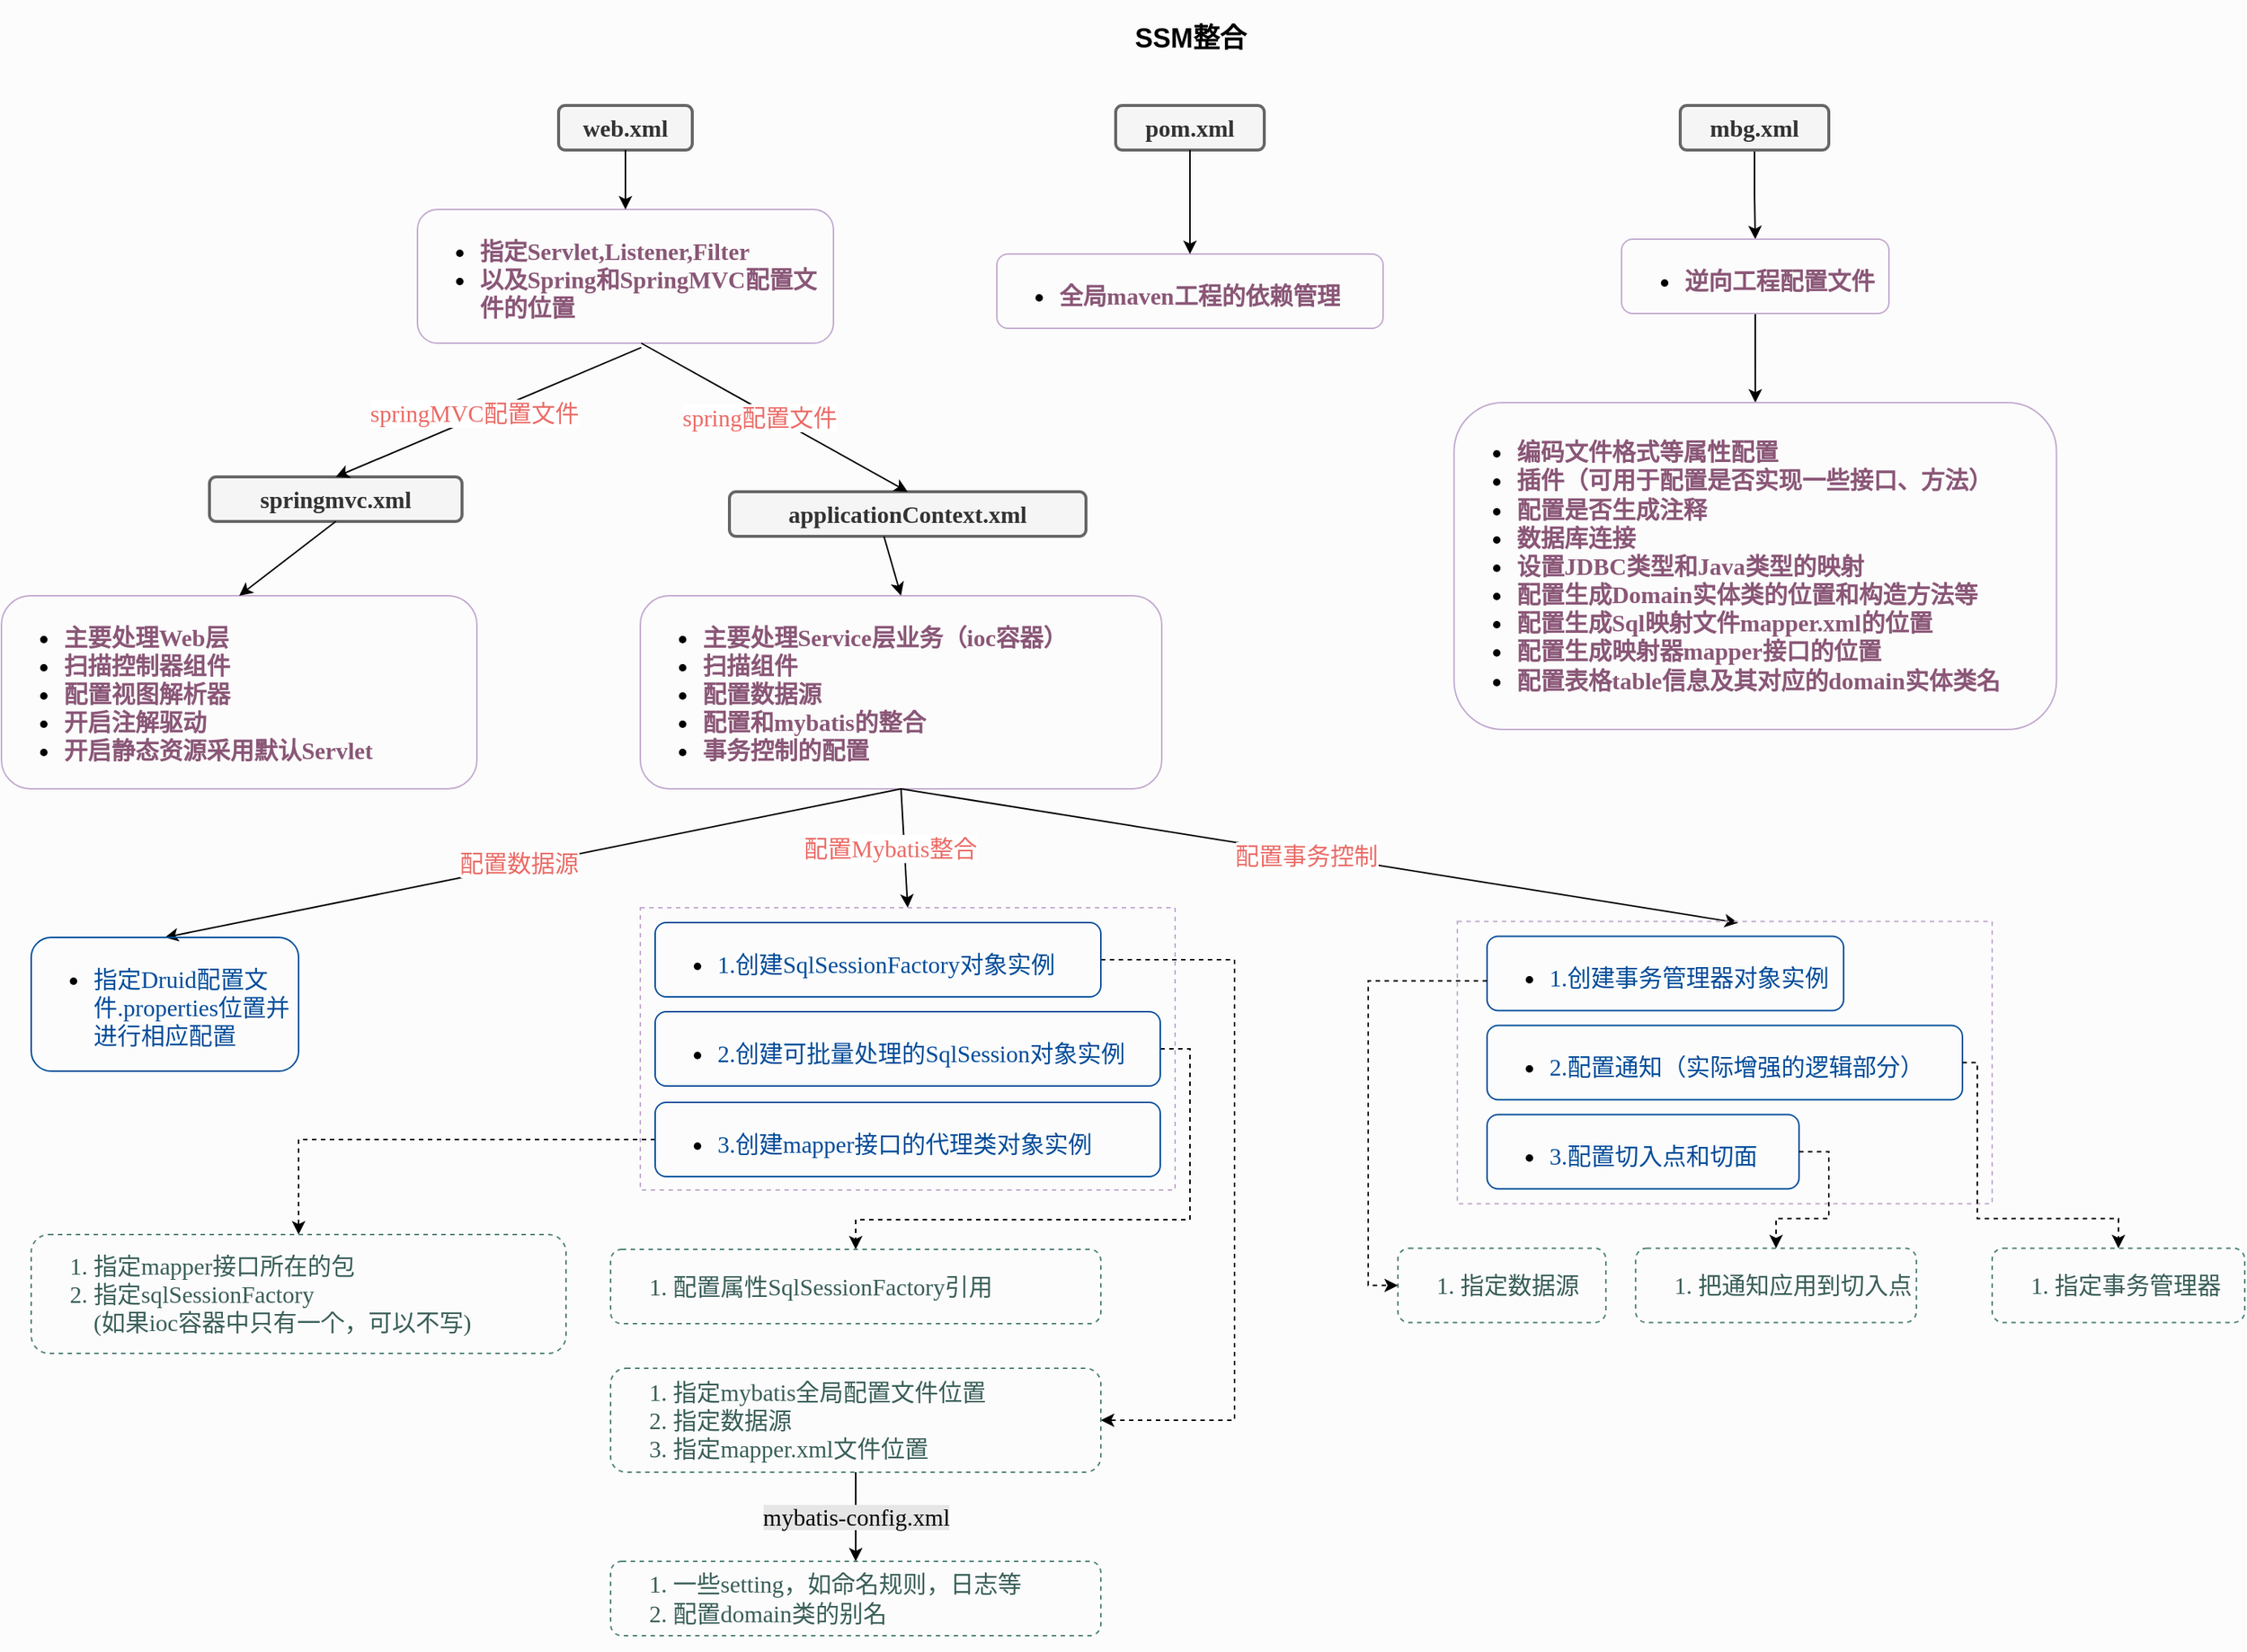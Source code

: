 <mxfile version="15.6.8" type="github">
  <diagram id="yV3LQ3wNmJyPTBkd8FQZ" name="第 1 页">
    <mxGraphModel dx="2249" dy="761" grid="1" gridSize="10" guides="1" tooltips="1" connect="1" arrows="1" fold="1" page="1" pageScale="1" pageWidth="827" pageHeight="1169" background="#FCFCFC" math="0" shadow="0">
      <root>
        <mxCell id="0" />
        <mxCell id="0PBzpLBy_FoYPidOerjF-148" value="背景" parent="0" />
        <mxCell id="1" value="图1" parent="0" />
        <mxCell id="0PBzpLBy_FoYPidOerjF-1" value="&lt;h2&gt;SSM整合&lt;/h2&gt;" style="text;html=1;align=center;verticalAlign=middle;resizable=0;points=[];autosize=1;strokeColor=none;fillColor=none;" vertex="1" parent="1">
          <mxGeometry x="645" y="10" width="90" height="50" as="geometry" />
        </mxCell>
        <mxCell id="0PBzpLBy_FoYPidOerjF-3" value="&lt;font face=&quot;Verdana&quot; style=&quot;font-size: 16px&quot;&gt;&lt;b&gt;pom.xml&lt;/b&gt;&lt;/font&gt;" style="rounded=1;whiteSpace=wrap;html=1;fillColor=#f5f5f5;fontColor=#333333;strokeColor=#666666;strokeWidth=2;" vertex="1" parent="1">
          <mxGeometry x="640" y="80" width="100" height="30" as="geometry" />
        </mxCell>
        <mxCell id="0PBzpLBy_FoYPidOerjF-9" value="&lt;ul&gt;&lt;li&gt;&lt;font face=&quot;Comic Sans MS&quot; color=&quot;#8a5777&quot; style=&quot;line-height: 1.2&quot;&gt;&lt;b&gt;全局maven工程的依赖管理&lt;/b&gt;&lt;/font&gt;&lt;/li&gt;&lt;/ul&gt;" style="text;strokeColor=#C3ABD0;fillColor=none;html=1;whiteSpace=wrap;verticalAlign=middle;overflow=hidden;fontFamily=Verdana;fontSize=16;rounded=1;glass=0;" vertex="1" parent="1">
          <mxGeometry x="560" y="180" width="260" height="50" as="geometry" />
        </mxCell>
        <mxCell id="0PBzpLBy_FoYPidOerjF-12" value="" style="endArrow=classic;html=1;rounded=0;fontFamily=Comic Sans MS;fontSize=16;fontColor=#8A5777;exitX=0.5;exitY=1;exitDx=0;exitDy=0;entryX=0.5;entryY=0;entryDx=0;entryDy=0;" edge="1" parent="1" source="0PBzpLBy_FoYPidOerjF-3" target="0PBzpLBy_FoYPidOerjF-9">
          <mxGeometry width="50" height="50" relative="1" as="geometry">
            <mxPoint x="440" y="330" as="sourcePoint" />
            <mxPoint x="-120" y="140" as="targetPoint" />
          </mxGeometry>
        </mxCell>
        <mxCell id="0PBzpLBy_FoYPidOerjF-13" value="&lt;font face=&quot;Verdana&quot; style=&quot;font-size: 16px&quot;&gt;&lt;b&gt;web.xml&lt;/b&gt;&lt;/font&gt;" style="rounded=1;whiteSpace=wrap;html=1;fillColor=#f5f5f5;fontColor=#333333;strokeColor=#666666;strokeWidth=2;" vertex="1" parent="1">
          <mxGeometry x="265" y="80" width="90" height="30" as="geometry" />
        </mxCell>
        <mxCell id="0PBzpLBy_FoYPidOerjF-14" value="&lt;ul&gt;&lt;li&gt;&lt;font color=&quot;#8a5777&quot; face=&quot;Comic Sans MS&quot;&gt;&lt;b&gt;指定Servlet,Listener,Filter&lt;/b&gt;&lt;/font&gt;&lt;/li&gt;&lt;li&gt;&lt;font color=&quot;#8a5777&quot; face=&quot;Comic Sans MS&quot;&gt;&lt;b&gt;以及Spring和SpringMVC配置文件的位置&lt;/b&gt;&lt;/font&gt;&lt;/li&gt;&lt;/ul&gt;" style="text;strokeColor=#C3ABD0;fillColor=none;html=1;whiteSpace=wrap;verticalAlign=middle;overflow=hidden;fontFamily=Verdana;fontSize=16;rounded=1;glass=0;" vertex="1" parent="1">
          <mxGeometry x="170" y="150" width="280" height="90" as="geometry" />
        </mxCell>
        <mxCell id="0PBzpLBy_FoYPidOerjF-16" value="" style="endArrow=classic;html=1;rounded=0;fontFamily=Comic Sans MS;fontSize=16;fontColor=#8A5777;exitX=0.5;exitY=1;exitDx=0;exitDy=0;entryX=0.5;entryY=0;entryDx=0;entryDy=0;" edge="1" parent="1" source="0PBzpLBy_FoYPidOerjF-13" target="0PBzpLBy_FoYPidOerjF-14">
          <mxGeometry width="50" height="50" relative="1" as="geometry">
            <mxPoint x="440" y="210" as="sourcePoint" />
            <mxPoint x="490" y="160" as="targetPoint" />
          </mxGeometry>
        </mxCell>
        <mxCell id="0PBzpLBy_FoYPidOerjF-17" value="&lt;font face=&quot;Verdana&quot; style=&quot;font-size: 16px&quot;&gt;&lt;b&gt;springmvc.xml&lt;/b&gt;&lt;/font&gt;" style="rounded=1;whiteSpace=wrap;html=1;fillColor=#f5f5f5;fontColor=#333333;strokeColor=#666666;strokeWidth=2;" vertex="1" parent="1">
          <mxGeometry x="30" y="330" width="170" height="30" as="geometry" />
        </mxCell>
        <mxCell id="0PBzpLBy_FoYPidOerjF-18" value="&lt;font face=&quot;Verdana&quot; style=&quot;font-size: 16px&quot;&gt;&lt;b&gt;applicationContext.xml&lt;/b&gt;&lt;/font&gt;" style="rounded=1;whiteSpace=wrap;html=1;fillColor=#f5f5f5;fontColor=#333333;strokeColor=#666666;strokeWidth=2;" vertex="1" parent="1">
          <mxGeometry x="380" y="340" width="240" height="30" as="geometry" />
        </mxCell>
        <mxCell id="0PBzpLBy_FoYPidOerjF-19" value="" style="endArrow=classic;html=1;rounded=0;fontFamily=Comic Sans MS;fontSize=16;fontColor=#8A5777;exitX=0.538;exitY=1.033;exitDx=0;exitDy=0;exitPerimeter=0;entryX=0.5;entryY=0;entryDx=0;entryDy=0;" edge="1" parent="1" source="0PBzpLBy_FoYPidOerjF-14" target="0PBzpLBy_FoYPidOerjF-17">
          <mxGeometry relative="1" as="geometry">
            <mxPoint x="450" y="260" as="sourcePoint" />
            <mxPoint x="550" y="260" as="targetPoint" />
            <Array as="points" />
          </mxGeometry>
        </mxCell>
        <mxCell id="0PBzpLBy_FoYPidOerjF-20" value="&lt;font color=&quot;#ea6b66&quot;&gt;springMVC配置文件&lt;/font&gt;" style="edgeLabel;resizable=0;html=1;align=center;verticalAlign=middle;rounded=1;glass=0;fontFamily=Comic Sans MS;fontSize=16;fontColor=#8A5777;strokeColor=#C3ABD0;strokeWidth=2;" connectable="0" vertex="1" parent="0PBzpLBy_FoYPidOerjF-19">
          <mxGeometry relative="1" as="geometry">
            <mxPoint x="-10" as="offset" />
          </mxGeometry>
        </mxCell>
        <mxCell id="0PBzpLBy_FoYPidOerjF-21" value="" style="endArrow=classic;html=1;rounded=0;fontFamily=Comic Sans MS;fontSize=16;fontColor=#8A5777;exitX=0.538;exitY=1;exitDx=0;exitDy=0;exitPerimeter=0;entryX=0.5;entryY=0;entryDx=0;entryDy=0;" edge="1" parent="1" source="0PBzpLBy_FoYPidOerjF-14" target="0PBzpLBy_FoYPidOerjF-18">
          <mxGeometry relative="1" as="geometry">
            <mxPoint x="319.88" y="252.97" as="sourcePoint" />
            <mxPoint x="115" y="340" as="targetPoint" />
            <Array as="points" />
          </mxGeometry>
        </mxCell>
        <mxCell id="0PBzpLBy_FoYPidOerjF-22" value="&lt;font color=&quot;#ea6b66&quot;&gt;spring配置文件&lt;/font&gt;" style="edgeLabel;resizable=0;html=1;align=center;verticalAlign=middle;rounded=1;glass=0;fontFamily=Comic Sans MS;fontSize=16;fontColor=#8A5777;strokeColor=#C3ABD0;strokeWidth=2;" connectable="0" vertex="1" parent="0PBzpLBy_FoYPidOerjF-21">
          <mxGeometry relative="1" as="geometry">
            <mxPoint x="-10" as="offset" />
          </mxGeometry>
        </mxCell>
        <mxCell id="0PBzpLBy_FoYPidOerjF-23" value="&lt;ul&gt;&lt;li&gt;&lt;font color=&quot;#8a5777&quot; face=&quot;Lucida Console&quot;&gt;&lt;b&gt;主要处理Web层&lt;/b&gt;&lt;/font&gt;&lt;/li&gt;&lt;li&gt;&lt;font color=&quot;#8a5777&quot; face=&quot;Lucida Console&quot;&gt;&lt;b&gt;扫描控制器组件&lt;/b&gt;&lt;/font&gt;&lt;/li&gt;&lt;li&gt;&lt;font color=&quot;#8a5777&quot; face=&quot;Lucida Console&quot;&gt;&lt;b&gt;配置视图解析器&lt;/b&gt;&lt;/font&gt;&lt;/li&gt;&lt;li&gt;&lt;font color=&quot;#8a5777&quot; face=&quot;Lucida Console&quot;&gt;&lt;b&gt;开启注解驱动&lt;/b&gt;&lt;/font&gt;&lt;/li&gt;&lt;li&gt;&lt;font color=&quot;#8a5777&quot; face=&quot;Lucida Console&quot;&gt;&lt;b&gt;开启静态资源采用默认Servlet&lt;/b&gt;&lt;/font&gt;&lt;/li&gt;&lt;/ul&gt;" style="text;strokeColor=#C3ABD0;fillColor=none;html=1;whiteSpace=wrap;verticalAlign=middle;overflow=hidden;fontFamily=Verdana;fontSize=16;rounded=1;glass=0;" vertex="1" parent="1">
          <mxGeometry x="-110" y="410" width="320" height="130" as="geometry" />
        </mxCell>
        <mxCell id="0PBzpLBy_FoYPidOerjF-24" value="" style="endArrow=classic;html=1;rounded=0;fontFamily=Comic Sans MS;fontSize=16;fontColor=#8A5777;exitX=0.5;exitY=1;exitDx=0;exitDy=0;entryX=0.5;entryY=0;entryDx=0;entryDy=0;" edge="1" parent="1" source="0PBzpLBy_FoYPidOerjF-17" target="0PBzpLBy_FoYPidOerjF-23">
          <mxGeometry width="50" height="50" relative="1" as="geometry">
            <mxPoint x="40" y="120" as="sourcePoint" />
            <mxPoint x="40" y="170" as="targetPoint" />
          </mxGeometry>
        </mxCell>
        <mxCell id="0PBzpLBy_FoYPidOerjF-25" value="&lt;ul&gt;&lt;li&gt;&lt;font color=&quot;#8a5777&quot; face=&quot;Lucida Console&quot;&gt;&lt;b&gt;主要处理Service层业务（ioc容器）&lt;/b&gt;&lt;/font&gt;&lt;/li&gt;&lt;li&gt;&lt;font color=&quot;#8a5777&quot; face=&quot;Lucida Console&quot;&gt;&lt;b&gt;扫描组件&lt;/b&gt;&lt;/font&gt;&lt;/li&gt;&lt;li&gt;&lt;font color=&quot;#8a5777&quot; face=&quot;Lucida Console&quot;&gt;&lt;b&gt;配置数据源&lt;/b&gt;&lt;/font&gt;&lt;/li&gt;&lt;li&gt;&lt;font color=&quot;#8a5777&quot; face=&quot;Lucida Console&quot;&gt;&lt;b&gt;配置和mybatis的整合&lt;/b&gt;&lt;/font&gt;&lt;/li&gt;&lt;li&gt;&lt;font color=&quot;#8a5777&quot; face=&quot;Lucida Console&quot;&gt;&lt;b&gt;事务控制的配置&lt;/b&gt;&lt;/font&gt;&lt;/li&gt;&lt;/ul&gt;" style="text;strokeColor=#C3ABD0;fillColor=none;html=1;whiteSpace=wrap;verticalAlign=middle;overflow=hidden;fontFamily=Verdana;fontSize=16;rounded=1;glass=0;" vertex="1" parent="1">
          <mxGeometry x="320" y="410" width="351" height="130" as="geometry" />
        </mxCell>
        <mxCell id="0PBzpLBy_FoYPidOerjF-26" value="" style="endArrow=classic;html=1;rounded=0;fontFamily=Comic Sans MS;fontSize=16;fontColor=#8A5777;exitX=0.5;exitY=1;exitDx=0;exitDy=0;entryX=0.5;entryY=0;entryDx=0;entryDy=0;" edge="1" parent="1" target="0PBzpLBy_FoYPidOerjF-25">
          <mxGeometry width="50" height="50" relative="1" as="geometry">
            <mxPoint x="484" y="370" as="sourcePoint" />
            <mxPoint x="419" y="180" as="targetPoint" />
          </mxGeometry>
        </mxCell>
        <mxCell id="0PBzpLBy_FoYPidOerjF-28" value="" style="endArrow=classic;html=1;rounded=0;fontFamily=Comic Sans MS;fontSize=16;fontColor=#8A5777;exitX=0.5;exitY=1;exitDx=0;exitDy=0;entryX=0.5;entryY=0;entryDx=0;entryDy=0;" edge="1" parent="1" target="0PBzpLBy_FoYPidOerjF-30" source="0PBzpLBy_FoYPidOerjF-25">
          <mxGeometry relative="1" as="geometry">
            <mxPoint x="445.0" y="510" as="sourcePoint" />
            <mxPoint x="160" y="597.03" as="targetPoint" />
            <Array as="points" />
          </mxGeometry>
        </mxCell>
        <mxCell id="0PBzpLBy_FoYPidOerjF-29" value="&lt;font color=&quot;#ea6b66&quot;&gt;配置数据源&lt;/font&gt;" style="edgeLabel;resizable=0;html=1;align=center;verticalAlign=middle;rounded=1;glass=0;fontFamily=Comic Sans MS;fontSize=16;fontColor=#8A5777;strokeColor=#C3ABD0;strokeWidth=2;" connectable="0" vertex="1" parent="0PBzpLBy_FoYPidOerjF-28">
          <mxGeometry relative="1" as="geometry">
            <mxPoint x="-10" as="offset" />
          </mxGeometry>
        </mxCell>
        <mxCell id="0PBzpLBy_FoYPidOerjF-30" value="&lt;ul&gt;&lt;li&gt;&lt;font face=&quot;Comic Sans MS&quot; color=&quot;#004c99&quot;&gt;指定Druid配置文件.properties位置并进行相应配置&lt;/font&gt;&lt;/li&gt;&lt;/ul&gt;" style="text;strokeColor=#004C99;fillColor=none;html=1;whiteSpace=wrap;verticalAlign=middle;overflow=hidden;fontFamily=Verdana;fontSize=16;rounded=1;glass=0;" vertex="1" parent="1">
          <mxGeometry x="-90" y="640" width="180" height="90" as="geometry" />
        </mxCell>
        <mxCell id="0PBzpLBy_FoYPidOerjF-32" value="" style="endArrow=classic;html=1;rounded=0;fontFamily=Comic Sans MS;fontSize=16;fontColor=#8A5777;exitX=0.5;exitY=1;exitDx=0;exitDy=0;entryX=0.5;entryY=0;entryDx=0;entryDy=0;" edge="1" parent="1" target="0PBzpLBy_FoYPidOerjF-53" source="0PBzpLBy_FoYPidOerjF-25">
          <mxGeometry relative="1" as="geometry">
            <mxPoint x="814" y="600" as="sourcePoint" />
            <mxPoint x="380" y="657.03" as="targetPoint" />
            <Array as="points" />
          </mxGeometry>
        </mxCell>
        <mxCell id="0PBzpLBy_FoYPidOerjF-33" value="&lt;font color=&quot;#ea6b66&quot;&gt;配置Mybatis整合&lt;/font&gt;" style="edgeLabel;resizable=0;html=1;align=center;verticalAlign=middle;rounded=1;glass=0;fontFamily=Comic Sans MS;fontSize=16;fontColor=#8A5777;strokeColor=#C3ABD0;strokeWidth=2;" connectable="0" vertex="1" parent="0PBzpLBy_FoYPidOerjF-32">
          <mxGeometry relative="1" as="geometry">
            <mxPoint x="-10" as="offset" />
          </mxGeometry>
        </mxCell>
        <mxCell id="0PBzpLBy_FoYPidOerjF-54" value="" style="edgeStyle=orthogonalEdgeStyle;rounded=0;orthogonalLoop=1;jettySize=auto;html=1;fontFamily=Comic Sans MS;fontSize=16;fontColor=#EA6B66;entryX=1;entryY=0.5;entryDx=0;entryDy=0;dashed=1;" edge="1" parent="1" source="0PBzpLBy_FoYPidOerjF-34" target="0PBzpLBy_FoYPidOerjF-52">
          <mxGeometry relative="1" as="geometry">
            <Array as="points">
              <mxPoint x="720" y="655" />
              <mxPoint x="720" y="965" />
            </Array>
          </mxGeometry>
        </mxCell>
        <mxCell id="0PBzpLBy_FoYPidOerjF-35" value="" style="endArrow=classic;html=1;rounded=0;fontFamily=Comic Sans MS;fontSize=16;fontColor=#8A5777;exitX=0.5;exitY=1;exitDx=0;exitDy=0;entryX=0.525;entryY=0.005;entryDx=0;entryDy=0;entryPerimeter=0;" edge="1" parent="1" target="0PBzpLBy_FoYPidOerjF-76" source="0PBzpLBy_FoYPidOerjF-25">
          <mxGeometry relative="1" as="geometry">
            <mxPoint x="1274" y="550" as="sourcePoint" />
            <mxPoint x="840" y="607.03" as="targetPoint" />
            <Array as="points" />
          </mxGeometry>
        </mxCell>
        <mxCell id="0PBzpLBy_FoYPidOerjF-36" value="&lt;font color=&quot;#ea6b66&quot;&gt;配置事务控制&lt;/font&gt;" style="edgeLabel;resizable=0;html=1;align=center;verticalAlign=middle;rounded=1;glass=0;fontFamily=Comic Sans MS;fontSize=16;fontColor=#8A5777;strokeColor=#C3ABD0;strokeWidth=2;" connectable="0" vertex="1" parent="0PBzpLBy_FoYPidOerjF-35">
          <mxGeometry relative="1" as="geometry">
            <mxPoint x="-10" as="offset" />
          </mxGeometry>
        </mxCell>
        <mxCell id="0PBzpLBy_FoYPidOerjF-59" value="" style="edgeStyle=orthogonalEdgeStyle;rounded=0;orthogonalLoop=1;jettySize=auto;html=1;fontFamily=Comic Sans MS;fontSize=16;fontColor=#67AB9F;exitX=1;exitY=0.5;exitDx=0;exitDy=0;entryX=0.5;entryY=0;entryDx=0;entryDy=0;dashed=1;" edge="1" parent="1" source="0PBzpLBy_FoYPidOerjF-46" target="0PBzpLBy_FoYPidOerjF-55">
          <mxGeometry relative="1" as="geometry">
            <Array as="points">
              <mxPoint x="690" y="715" />
              <mxPoint x="690" y="830" />
              <mxPoint x="465" y="830" />
            </Array>
          </mxGeometry>
        </mxCell>
        <mxCell id="0PBzpLBy_FoYPidOerjF-61" value="" style="edgeStyle=orthogonalEdgeStyle;rounded=0;orthogonalLoop=1;jettySize=auto;html=1;fontFamily=Comic Sans MS;fontSize=16;fontColor=#67AB9F;dashed=1;" edge="1" parent="1" source="0PBzpLBy_FoYPidOerjF-47" target="0PBzpLBy_FoYPidOerjF-60">
          <mxGeometry relative="1" as="geometry" />
        </mxCell>
        <mxCell id="0PBzpLBy_FoYPidOerjF-52" value="&lt;blockquote style=&quot;margin: 0 0 0 40px ; border: none ; padding: 0px&quot;&gt;&lt;/blockquote&gt;&lt;font&gt;&lt;ol&gt;&lt;li&gt;&lt;font&gt;&lt;span&gt;指定mybatis全局配置文件位置&lt;/span&gt;&lt;/font&gt;&lt;/li&gt;&lt;li&gt;&lt;font&gt;&lt;span&gt;指定数据源&lt;/span&gt;&lt;/font&gt;&lt;/li&gt;&lt;li&gt;&lt;font&gt;&lt;span&gt;指定mapper.xml文件位置&lt;/span&gt;&lt;/font&gt;&lt;/li&gt;&lt;/ol&gt;&lt;/font&gt;&lt;blockquote style=&quot;margin: 0 0 0 40px ; border: none ; padding: 0px&quot;&gt;&lt;/blockquote&gt;" style="rounded=1;whiteSpace=wrap;html=1;glass=0;labelBackgroundColor=none;fontFamily=Comic Sans MS;fontSize=16;fontColor=#395E58;strokeColor=#4D8077;strokeWidth=1;align=left;fillColor=none;dashed=1;" vertex="1" parent="1">
          <mxGeometry x="300" y="930" width="330" height="70" as="geometry" />
        </mxCell>
        <mxCell id="0PBzpLBy_FoYPidOerjF-55" value="&lt;blockquote style=&quot;margin: 0 0 0 40px ; border: none ; padding: 0px&quot;&gt;&lt;/blockquote&gt;&lt;font&gt;&lt;ol&gt;&lt;li&gt;配置属性SqlSessionFactory引用&lt;/li&gt;&lt;/ol&gt;&lt;/font&gt;&lt;blockquote style=&quot;margin: 0 0 0 40px ; border: none ; padding: 0px&quot;&gt;&lt;/blockquote&gt;" style="rounded=1;whiteSpace=wrap;html=1;glass=0;labelBackgroundColor=none;fontFamily=Comic Sans MS;fontSize=16;fontColor=#395E58;strokeColor=#4D8077;strokeWidth=1;align=left;fillColor=none;dashed=1;" vertex="1" parent="1">
          <mxGeometry x="300" y="850" width="330" height="50" as="geometry" />
        </mxCell>
        <mxCell id="0PBzpLBy_FoYPidOerjF-56" value="" style="endArrow=classic;html=1;rounded=0;fontFamily=Comic Sans MS;fontSize=16;fontColor=#67AB9F;exitX=0.5;exitY=1;exitDx=0;exitDy=0;entryX=0.5;entryY=0;entryDx=0;entryDy=0;" edge="1" parent="1" source="0PBzpLBy_FoYPidOerjF-52" target="0PBzpLBy_FoYPidOerjF-58">
          <mxGeometry relative="1" as="geometry">
            <mxPoint x="580" y="910" as="sourcePoint" />
            <mxPoint x="1040" y="955" as="targetPoint" />
          </mxGeometry>
        </mxCell>
        <mxCell id="0PBzpLBy_FoYPidOerjF-57" value="&lt;font color=&quot;#050505&quot; style=&quot;background-color: rgb(230 , 230 , 230)&quot;&gt;mybatis-config.xml&lt;/font&gt;" style="edgeLabel;resizable=0;html=1;align=center;verticalAlign=middle;rounded=0;glass=0;dashed=1;labelBackgroundColor=none;fontFamily=Comic Sans MS;fontSize=16;fontColor=#67AB9F;strokeColor=#4D8077;strokeWidth=1;fillColor=none;" connectable="0" vertex="1" parent="0PBzpLBy_FoYPidOerjF-56">
          <mxGeometry relative="1" as="geometry" />
        </mxCell>
        <mxCell id="0PBzpLBy_FoYPidOerjF-58" value="&lt;blockquote style=&quot;margin: 0 0 0 40px ; border: none ; padding: 0px&quot;&gt;&lt;/blockquote&gt;&lt;font&gt;&lt;ol&gt;&lt;li&gt;一些setting，如命名规则，日志等&lt;/li&gt;&lt;li&gt;配置domain类的别名&lt;/li&gt;&lt;/ol&gt;&lt;/font&gt;&lt;blockquote style=&quot;margin: 0 0 0 40px ; border: none ; padding: 0px&quot;&gt;&lt;/blockquote&gt;" style="rounded=1;whiteSpace=wrap;html=1;glass=0;labelBackgroundColor=none;fontFamily=Comic Sans MS;fontSize=16;fontColor=#395E58;strokeColor=#4D8077;strokeWidth=1;align=left;fillColor=none;dashed=1;" vertex="1" parent="1">
          <mxGeometry x="300" y="1060" width="330" height="50" as="geometry" />
        </mxCell>
        <mxCell id="0PBzpLBy_FoYPidOerjF-60" value="&lt;blockquote style=&quot;margin: 0 0 0 40px ; border: none ; padding: 0px&quot;&gt;&lt;/blockquote&gt;&lt;font&gt;&lt;ol&gt;&lt;li&gt;指定mapper接口所在的包&lt;/li&gt;&lt;li&gt;指定sqlSessionFactory&lt;br&gt;(如果ioc容器中只有一个，可以不写)&lt;/li&gt;&lt;/ol&gt;&lt;/font&gt;&lt;blockquote style=&quot;margin: 0 0 0 40px ; border: none ; padding: 0px&quot;&gt;&lt;/blockquote&gt;" style="rounded=1;whiteSpace=wrap;html=1;glass=0;labelBackgroundColor=none;fontFamily=Comic Sans MS;fontSize=16;fontColor=#395E58;strokeColor=#4D8077;strokeWidth=1;align=left;fillColor=none;dashed=1;" vertex="1" parent="1">
          <mxGeometry x="-90" y="840" width="360" height="80" as="geometry" />
        </mxCell>
        <mxCell id="0PBzpLBy_FoYPidOerjF-64" value="" style="group;dashed=1;fillColor=none;strokeColor=#004C99;rounded=0;" vertex="1" connectable="0" parent="1">
          <mxGeometry x="320" y="620" width="360" height="190" as="geometry" />
        </mxCell>
        <mxCell id="0PBzpLBy_FoYPidOerjF-53" value="&lt;div&gt;&lt;font color=&quot;#8a5777&quot; face=&quot;Comic Sans MS&quot;&gt;&lt;br&gt;&lt;/font&gt;&lt;/div&gt;" style="text;strokeColor=#C3ABD0;fillColor=none;html=1;whiteSpace=wrap;verticalAlign=middle;overflow=hidden;fontFamily=Verdana;fontSize=16;rounded=0;glass=0;dashed=1;" vertex="1" parent="0PBzpLBy_FoYPidOerjF-64">
          <mxGeometry width="360" height="190" as="geometry" />
        </mxCell>
        <mxCell id="0PBzpLBy_FoYPidOerjF-63" value="" style="group" vertex="1" connectable="0" parent="0PBzpLBy_FoYPidOerjF-64">
          <mxGeometry x="10" y="10" width="340" height="171" as="geometry" />
        </mxCell>
        <mxCell id="0PBzpLBy_FoYPidOerjF-34" value="&lt;ul&gt;&lt;li&gt;&lt;font face=&quot;Comic Sans MS&quot; color=&quot;#004c99&quot;&gt;1.创建SqlSessionFactory对象实例&lt;/font&gt;&lt;/li&gt;&lt;/ul&gt;" style="text;strokeColor=#004C99;fillColor=none;html=1;whiteSpace=wrap;verticalAlign=middle;overflow=hidden;fontFamily=Verdana;fontSize=16;rounded=1;glass=0;" vertex="1" parent="0PBzpLBy_FoYPidOerjF-63">
          <mxGeometry width="300" height="50" as="geometry" />
        </mxCell>
        <mxCell id="0PBzpLBy_FoYPidOerjF-46" value="&lt;ul&gt;&lt;li&gt;&lt;font face=&quot;Comic Sans MS&quot; color=&quot;#004c99&quot;&gt;2.创建可批量处理的SqlSession对象实例&lt;/font&gt;&lt;/li&gt;&lt;/ul&gt;" style="text;strokeColor=#004C99;fillColor=none;html=1;whiteSpace=wrap;verticalAlign=middle;overflow=hidden;fontFamily=Verdana;fontSize=16;rounded=1;glass=0;" vertex="1" parent="0PBzpLBy_FoYPidOerjF-63">
          <mxGeometry y="60" width="340" height="50" as="geometry" />
        </mxCell>
        <mxCell id="0PBzpLBy_FoYPidOerjF-47" value="&lt;ul&gt;&lt;li&gt;&lt;font face=&quot;Comic Sans MS&quot; color=&quot;#004c99&quot;&gt;3.创建mapper接口的代理类对象实例&lt;/font&gt;&lt;br&gt;&lt;/li&gt;&lt;/ul&gt;" style="text;strokeColor=#004C99;fillColor=none;html=1;whiteSpace=wrap;verticalAlign=middle;overflow=hidden;fontFamily=Verdana;fontSize=16;rounded=1;glass=0;" vertex="1" parent="0PBzpLBy_FoYPidOerjF-63">
          <mxGeometry y="121" width="340" height="50" as="geometry" />
        </mxCell>
        <mxCell id="0PBzpLBy_FoYPidOerjF-77" value="" style="group" vertex="1" connectable="0" parent="1">
          <mxGeometry x="869.96" y="629.24" width="360" height="190" as="geometry" />
        </mxCell>
        <mxCell id="0PBzpLBy_FoYPidOerjF-76" value="&lt;div&gt;&lt;font color=&quot;#8a5777&quot; face=&quot;Comic Sans MS&quot;&gt;&lt;br&gt;&lt;/font&gt;&lt;/div&gt;" style="text;strokeColor=#C3ABD0;fillColor=none;html=1;whiteSpace=wrap;verticalAlign=middle;overflow=hidden;fontFamily=Verdana;fontSize=16;rounded=0;glass=0;dashed=1;" vertex="1" parent="0PBzpLBy_FoYPidOerjF-77">
          <mxGeometry width="360" height="190" as="geometry" />
        </mxCell>
        <mxCell id="0PBzpLBy_FoYPidOerjF-75" value="" style="group" vertex="1" connectable="0" parent="0PBzpLBy_FoYPidOerjF-77">
          <mxGeometry x="20" y="10" width="320" height="170" as="geometry" />
        </mxCell>
        <mxCell id="0PBzpLBy_FoYPidOerjF-37" value="&lt;ul&gt;&lt;li&gt;&lt;font face=&quot;Comic Sans MS&quot; color=&quot;#004c99&quot;&gt;1.创建事务管理器对象实例&lt;/font&gt;&lt;/li&gt;&lt;/ul&gt;" style="text;strokeColor=#004C99;fillColor=none;html=1;whiteSpace=wrap;verticalAlign=middle;overflow=hidden;fontFamily=Verdana;fontSize=16;rounded=1;glass=0;" vertex="1" parent="0PBzpLBy_FoYPidOerjF-75">
          <mxGeometry width="240" height="50" as="geometry" />
        </mxCell>
        <mxCell id="0PBzpLBy_FoYPidOerjF-67" value="&lt;ul&gt;&lt;li&gt;&lt;font face=&quot;Comic Sans MS&quot; color=&quot;#004c99&quot;&gt;2.配置通知（实际增强的逻辑部分）&lt;/font&gt;&lt;/li&gt;&lt;/ul&gt;" style="text;strokeColor=#004C99;fillColor=none;html=1;whiteSpace=wrap;verticalAlign=middle;overflow=hidden;fontFamily=Verdana;fontSize=16;rounded=1;glass=0;" vertex="1" parent="0PBzpLBy_FoYPidOerjF-75">
          <mxGeometry y="60" width="320" height="50" as="geometry" />
        </mxCell>
        <mxCell id="0PBzpLBy_FoYPidOerjF-68" value="&lt;ul&gt;&lt;li&gt;&lt;font color=&quot;#004c99&quot;&gt;3.配置切入点和切面&lt;/font&gt;&lt;/li&gt;&lt;/ul&gt;" style="text;strokeColor=#004C99;fillColor=none;html=1;whiteSpace=wrap;verticalAlign=middle;overflow=hidden;fontFamily=Verdana;fontSize=16;rounded=1;glass=0;" vertex="1" parent="0PBzpLBy_FoYPidOerjF-75">
          <mxGeometry y="120" width="210" height="50" as="geometry" />
        </mxCell>
        <mxCell id="0PBzpLBy_FoYPidOerjF-78" value="&lt;blockquote style=&quot;margin: 0 0 0 40px ; border: none ; padding: 0px&quot;&gt;&lt;/blockquote&gt;&lt;font&gt;&lt;ol&gt;&lt;li&gt;指定数据源&lt;/li&gt;&lt;/ol&gt;&lt;/font&gt;&lt;blockquote style=&quot;margin: 0 0 0 40px ; border: none ; padding: 0px&quot;&gt;&lt;/blockquote&gt;" style="rounded=1;whiteSpace=wrap;html=1;glass=0;labelBackgroundColor=none;fontFamily=Comic Sans MS;fontSize=16;fontColor=#395E58;strokeColor=#4D8077;strokeWidth=1;align=left;fillColor=none;dashed=1;" vertex="1" parent="1">
          <mxGeometry x="829.96" y="849.24" width="140" height="50" as="geometry" />
        </mxCell>
        <mxCell id="0PBzpLBy_FoYPidOerjF-79" style="edgeStyle=orthogonalEdgeStyle;rounded=0;orthogonalLoop=1;jettySize=auto;html=1;entryX=0;entryY=0.5;entryDx=0;entryDy=0;fontFamily=Comic Sans MS;fontSize=16;fontColor=#004C99;dashed=1;" edge="1" parent="1" source="0PBzpLBy_FoYPidOerjF-37" target="0PBzpLBy_FoYPidOerjF-78">
          <mxGeometry relative="1" as="geometry">
            <Array as="points">
              <mxPoint x="809.96" y="669.24" />
              <mxPoint x="809.96" y="874.24" />
            </Array>
          </mxGeometry>
        </mxCell>
        <mxCell id="0PBzpLBy_FoYPidOerjF-80" value="&lt;blockquote style=&quot;margin: 0 0 0 40px ; border: none ; padding: 0px&quot;&gt;&lt;/blockquote&gt;&lt;font&gt;&lt;ol&gt;&lt;li&gt;指定事务管理器&lt;/li&gt;&lt;/ol&gt;&lt;/font&gt;&lt;blockquote style=&quot;margin: 0 0 0 40px ; border: none ; padding: 0px&quot;&gt;&lt;/blockquote&gt;" style="rounded=1;whiteSpace=wrap;html=1;glass=0;labelBackgroundColor=none;fontFamily=Comic Sans MS;fontSize=16;fontColor=#395E58;strokeColor=#4D8077;strokeWidth=1;align=left;fillColor=none;dashed=1;" vertex="1" parent="1">
          <mxGeometry x="1229.96" y="849.24" width="170" height="50" as="geometry" />
        </mxCell>
        <mxCell id="0PBzpLBy_FoYPidOerjF-81" style="edgeStyle=orthogonalEdgeStyle;rounded=0;orthogonalLoop=1;jettySize=auto;html=1;fontFamily=Comic Sans MS;fontSize=16;fontColor=#004C99;exitX=1;exitY=0.5;exitDx=0;exitDy=0;entryX=0.5;entryY=0;entryDx=0;entryDy=0;dashed=1;" edge="1" parent="1" source="0PBzpLBy_FoYPidOerjF-67" target="0PBzpLBy_FoYPidOerjF-80">
          <mxGeometry relative="1" as="geometry">
            <mxPoint x="1239.96" y="874.24" as="targetPoint" />
            <Array as="points">
              <mxPoint x="1219.96" y="724.24" />
              <mxPoint x="1219.96" y="829.24" />
              <mxPoint x="1314.96" y="829.24" />
            </Array>
          </mxGeometry>
        </mxCell>
        <mxCell id="0PBzpLBy_FoYPidOerjF-82" value="&lt;blockquote style=&quot;margin: 0 0 0 40px ; border: none ; padding: 0px&quot;&gt;&lt;/blockquote&gt;&lt;font&gt;&lt;ol&gt;&lt;li&gt;把通知应用到切入点&lt;/li&gt;&lt;/ol&gt;&lt;/font&gt;&lt;blockquote style=&quot;margin: 0 0 0 40px ; border: none ; padding: 0px&quot;&gt;&lt;/blockquote&gt;" style="rounded=1;whiteSpace=wrap;html=1;glass=0;labelBackgroundColor=none;fontFamily=Comic Sans MS;fontSize=16;fontColor=#395E58;strokeColor=#4D8077;strokeWidth=1;align=left;fillColor=none;dashed=1;" vertex="1" parent="1">
          <mxGeometry x="989.96" y="849.24" width="189" height="50" as="geometry" />
        </mxCell>
        <mxCell id="0PBzpLBy_FoYPidOerjF-83" style="edgeStyle=orthogonalEdgeStyle;rounded=0;orthogonalLoop=1;jettySize=auto;html=1;exitX=1;exitY=0.5;exitDx=0;exitDy=0;fontFamily=Comic Sans MS;fontSize=16;fontColor=#004C99;dashed=1;" edge="1" parent="1" source="0PBzpLBy_FoYPidOerjF-68" target="0PBzpLBy_FoYPidOerjF-82">
          <mxGeometry relative="1" as="geometry" />
        </mxCell>
        <mxCell id="0PBzpLBy_FoYPidOerjF-86" value="" style="edgeStyle=orthogonalEdgeStyle;rounded=0;orthogonalLoop=1;jettySize=auto;html=1;fontFamily=Comic Sans MS;fontSize=16;fontColor=#050505;" edge="1" parent="1" source="0PBzpLBy_FoYPidOerjF-84" target="0PBzpLBy_FoYPidOerjF-85">
          <mxGeometry relative="1" as="geometry" />
        </mxCell>
        <mxCell id="0PBzpLBy_FoYPidOerjF-84" value="&lt;font face=&quot;Verdana&quot; style=&quot;font-size: 16px&quot;&gt;&lt;b&gt;mbg.xml&lt;/b&gt;&lt;/font&gt;" style="rounded=1;whiteSpace=wrap;html=1;fillColor=#f5f5f5;fontColor=#333333;strokeColor=#666666;strokeWidth=2;" vertex="1" parent="1">
          <mxGeometry x="1020" y="80" width="100" height="30" as="geometry" />
        </mxCell>
        <mxCell id="0PBzpLBy_FoYPidOerjF-88" value="" style="edgeStyle=orthogonalEdgeStyle;rounded=0;orthogonalLoop=1;jettySize=auto;html=1;fontFamily=Comic Sans MS;fontSize=16;fontColor=#050505;" edge="1" parent="1" source="0PBzpLBy_FoYPidOerjF-85" target="0PBzpLBy_FoYPidOerjF-87">
          <mxGeometry relative="1" as="geometry" />
        </mxCell>
        <mxCell id="0PBzpLBy_FoYPidOerjF-85" value="&lt;ul&gt;&lt;li&gt;&lt;font color=&quot;#8a5777&quot; face=&quot;Comic Sans MS&quot;&gt;&lt;b&gt;逆向工程配置文件&lt;/b&gt;&lt;/font&gt;&lt;/li&gt;&lt;/ul&gt;" style="text;strokeColor=#C3ABD0;fillColor=none;html=1;whiteSpace=wrap;verticalAlign=middle;overflow=hidden;fontFamily=Verdana;fontSize=16;rounded=1;glass=0;" vertex="1" parent="1">
          <mxGeometry x="980.51" y="170" width="180" height="50" as="geometry" />
        </mxCell>
        <mxCell id="0PBzpLBy_FoYPidOerjF-87" value="&lt;ul&gt;&lt;li&gt;&lt;font color=&quot;#8a5777&quot; face=&quot;Lucida Console&quot;&gt;&lt;b&gt;编码文件格式等属性配置&lt;/b&gt;&lt;/font&gt;&lt;/li&gt;&lt;li&gt;&lt;font color=&quot;#8a5777&quot; face=&quot;Lucida Console&quot;&gt;&lt;b&gt;插件（可用于配置是否实现一些接口、方法）&lt;/b&gt;&lt;/font&gt;&lt;/li&gt;&lt;li&gt;&lt;font color=&quot;#8a5777&quot; face=&quot;Lucida Console&quot;&gt;&lt;b&gt;配置是否生成注释&lt;/b&gt;&lt;/font&gt;&lt;/li&gt;&lt;li&gt;&lt;font color=&quot;#8a5777&quot; face=&quot;Lucida Console&quot;&gt;&lt;b&gt;数据库连接&lt;/b&gt;&lt;/font&gt;&lt;/li&gt;&lt;li&gt;&lt;font color=&quot;#8a5777&quot; face=&quot;Lucida Console&quot;&gt;&lt;b&gt;设置JDBC类型和Java类型的映射&lt;/b&gt;&lt;/font&gt;&lt;/li&gt;&lt;li&gt;&lt;font color=&quot;#8a5777&quot; face=&quot;Lucida Console&quot;&gt;&lt;b&gt;配置生成Domain实体类的位置和构造方法等&lt;/b&gt;&lt;/font&gt;&lt;/li&gt;&lt;li&gt;&lt;font color=&quot;#8a5777&quot; face=&quot;Lucida Console&quot;&gt;&lt;b&gt;配置生成Sql映射文件mapper.xml的位置&lt;/b&gt;&lt;/font&gt;&lt;/li&gt;&lt;li&gt;&lt;font color=&quot;#8a5777&quot; face=&quot;Lucida Console&quot;&gt;&lt;b&gt;配置生成映射器mapper接口的位置&lt;/b&gt;&lt;/font&gt;&lt;/li&gt;&lt;li&gt;&lt;font color=&quot;#8a5777&quot; face=&quot;Lucida Console&quot;&gt;&lt;b&gt;配置表格table信息及其对应的domain实体类名&lt;/b&gt;&lt;/font&gt;&lt;/li&gt;&lt;/ul&gt;" style="text;strokeColor=#C3ABD0;fillColor=none;html=1;whiteSpace=wrap;verticalAlign=middle;overflow=hidden;fontFamily=Verdana;fontSize=16;rounded=1;glass=0;" vertex="1" parent="1">
          <mxGeometry x="867.76" y="280" width="405.5" height="220" as="geometry" />
        </mxCell>
      </root>
    </mxGraphModel>
  </diagram>
</mxfile>
